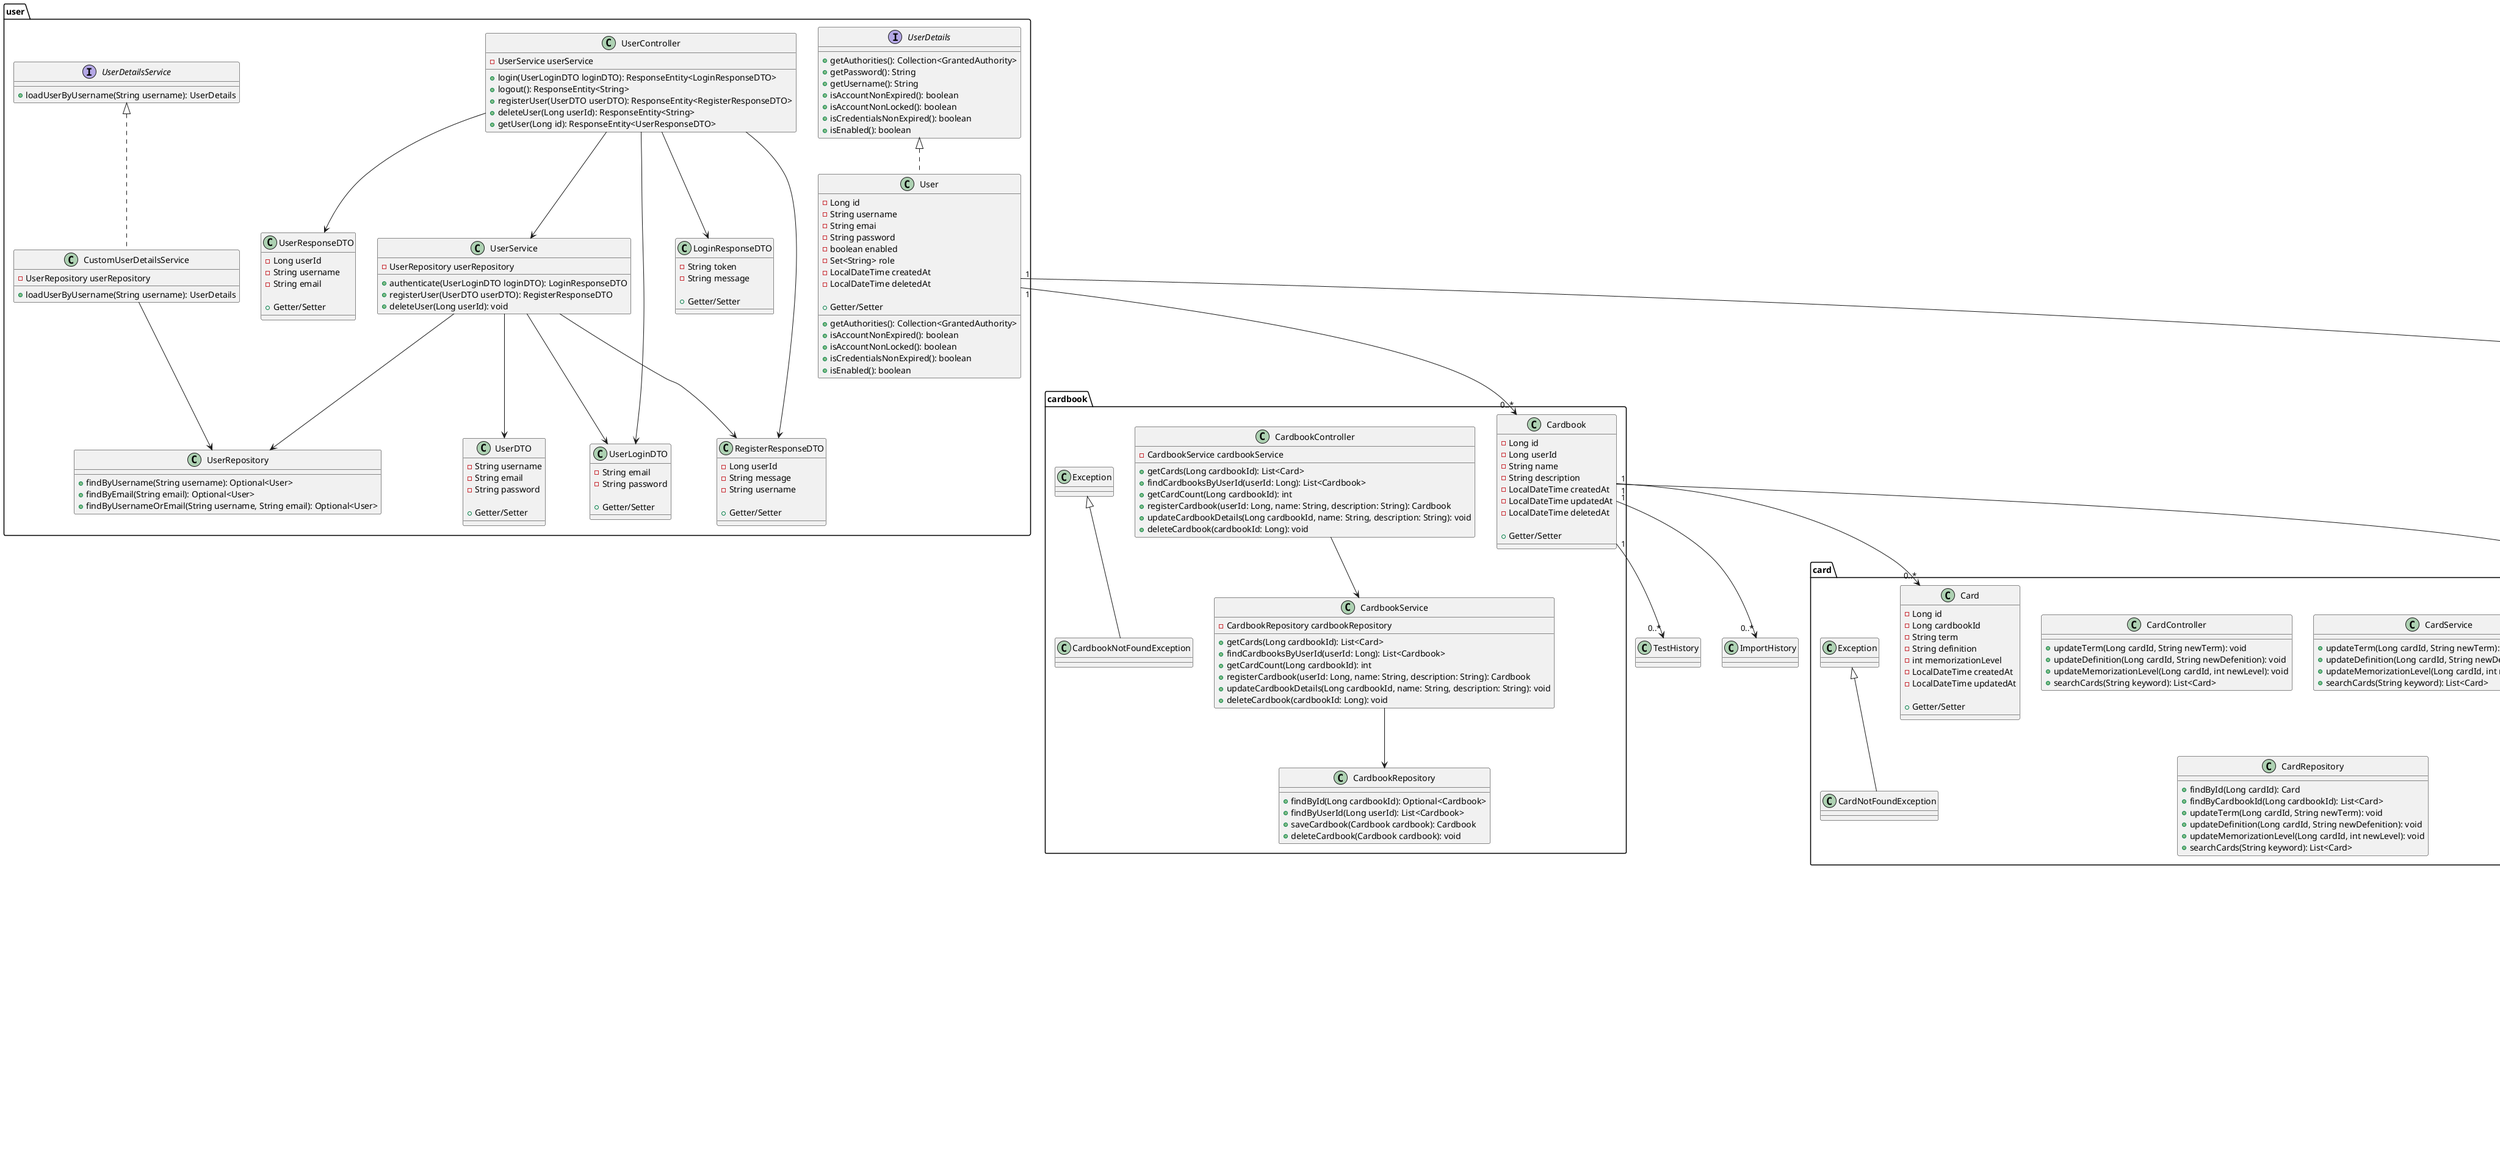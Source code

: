 @startuml tango_class
package user {
    interface UserDetails {
        + getAuthorities(): Collection<GrantedAuthority>
        + getPassword(): String
        + getUsername(): String
        + isAccountNonExpired(): boolean
        + isAccountNonLocked(): boolean
        + isCredentialsNonExpired(): boolean
        + isEnabled(): boolean
    }

    class User implements UserDetails{
        - Long id
        - String username
        - String emai
        - String password
        - boolean enabled
        - Set<String> role
        - LocalDateTime createdAt
        - LocalDateTime deletedAt

        + Getter/Setter
        + getAuthorities(): Collection<GrantedAuthority>
        + isAccountNonExpired(): boolean
        + isAccountNonLocked(): boolean
        + isCredentialsNonExpired(): boolean
        + isEnabled(): boolean
    }

    class UserController {
        - UserService userService

        + login(UserLoginDTO loginDTO): ResponseEntity<LoginResponseDTO>
        + logout(): ResponseEntity<String>
        + registerUser(UserDTO userDTO): ResponseEntity<RegisterResponseDTO>
        + deleteUser(Long userId): ResponseEntity<String>
        + getUser(Long id): ResponseEntity<UserResponseDTO>
    }

    class UserLoginDTO {
        - String email
        - String password

        + Getter/Setter
    }

    class LoginResponseDTO {
        - String token
        - String message

        + Getter/Setter
    }

    class UserDTO {
        - String username
        - String email
        - String password

        + Getter/Setter
    }

    class RegisterResponseDTO {
        - Long userId
        - String message
        - String username

        + Getter/Setter
    }

    class UserResponseDTO {
        - Long userId
        - String username
        - String email

        + Getter/Setter
    }

    class UserService {
        - UserRepository userRepository

        + authenticate(UserLoginDTO loginDTO): LoginResponseDTO
        + registerUser(UserDTO userDTO): RegisterResponseDTO
        + deleteUser(Long userId): void
    }

    interface UserDetailsService {
        + loadUserByUsername(String username): UserDetails
    }

    class CustomUserDetailsService implements UserDetailsService {
        - UserRepository userRepository

        + loadUserByUsername(String username): UserDetails
    }

    class UserRepository {
        + findByUsername(String username): Optional<User>
        + findByEmail(String email): Optional<User>
        + findByUsernameOrEmail(String username, String email): Optional<User>
    }
}

package cardbook {
    class Cardbook {
        - Long id
        - Long userId
        - String name
        - String description
        - LocalDateTime createdAt
        - LocalDateTime updatedAt
        - LocalDateTime deletedAt

        + Getter/Setter
    }

    class CardbookController {
        - CardbookService cardbookService

        + getCards(Long cardbookId): List<Card>
        + findCardbooksByUserId(userId: Long): List<Cardbook>
        + getCardCount(Long cardbookId): int
        + registerCardbook(userId: Long, name: String, description: String): Cardbook
        + updateCardbookDetails(Long cardbookId, name: String, description: String): void
        + deleteCardbook(cardbookId: Long): void
    }

    class CardbookService {
        - CardbookRepository cardbookRepository

        + getCards(Long cardbookId): List<Card>
        + findCardbooksByUserId(userId: Long): List<Cardbook>
        + getCardCount(Long cardbookId): int
        + registerCardbook(userId: Long, name: String, description: String): Cardbook
        + updateCardbookDetails(Long cardbookId, name: String, description: String): void
        + deleteCardbook(cardbookId: Long): void
    }

    class CardbookRepository {
        + findById(Long cardbookId): Optional<Cardbook>
        + findByUserId(Long userId): List<Cardbook>
        + saveCardbook(Cardbook cardbook): Cardbook
        + deleteCardbook(Cardbook cardbook): void
    }

    class CardbookNotFoundException extends Exception{
    }
}

package card {
    class Card {
        - Long id
        - Long cardbookId
        - String term
        - String definition
        - int memorizationLevel
        - LocalDateTime createdAt
        - LocalDateTime updatedAt

        + Getter/Setter
    }

    class CardController {
        + updateTerm(Long cardId, String newTerm): void
        + updateDefinition(Long cardId, String newDefenition): void
        + updateMemorizationLevel(Long cardId, int newLevel): void
        + searchCards(String keyword): List<Card>
    }

    class CardService {
        + updateTerm(Long cardId, String newTerm): void
        + updateDefinition(Long cardId, String newDefenition): void
        + updateMemorizationLevel(Long cardId, int newLevel): void
        + searchCards(String keyword): List<Card>
    }

    class CardRepository {
        + findById(Long cardId): Card
        + findByCardbookId(Long cardbookId): List<Card>
        + updateTerm(Long cardId, String newTerm): void
        + updateDefinition(Long cardId, String newDefenition): void
        + updateMemorizationLevel(Long cardId, int newLevel): void
        + searchCards(String keyword): List<Card>
    }

    class CardNotFoundException extends Exception{
    }
}

package deletedCardbook {
    class DeletedCardbook {
        - Long id
        - Long cardbookId
        - LocalDateTime deletedAt
        - LocalDateTime restoreDeadline

        + Getter/Setter
    }

    class DeletedCardbookController {
        + restoreToCarbook(Long DeletedCardbookId): Cardbook
        + deleteCompletely(Long DeletedCardbookId, LocalDateTime deadline): void
        + listDeletedCardbooksByUser(Long userId): List<DeletedCardbook> // ユーザーごとの削除済みカードブックを取得
    }

    class DeletedCardbookService {
        + restoreToCardbook(Long DeletedCardbookId): Cardbook
        + deleteCompletely(Long DeletedCardbookId, LocalDateTime deadline): void
        + findDeletedCardbooksByUser(Long userId): List<DeletedCardbook> // ユーザーごとの削除済みカードブックを取得するロジックを処理
    }

    class DeletedCardbookRepository {
        + findById(Long DeletedCardbookId): Optional<Cardbook>
        + findByUserId(Long userId): List<DeletedCardbook>
        + deleteById(Long deletedCardbookId, LocalDateTime deadline): void // IDを指定してレコードを完全削除
    }
}

package inquiry {
    class Inquiry {
        - Long id
        - Long userId
        - String type
        - String message
        - String status  // 問い合わせの状態 ("OPEN", "IN_PROGRESS", "CLOSED" など)
        - String adminResponse // 管理者からの返信
        - LocalDateTime createdAt
        - LocalDateTime updatedAt

        + Getter/Setter
    }

    class InquiryController {
        + createInquiry(Long userId, String subject, String message): Inquiry // 新規問い合わせを作成
        + getInquiriesByUser(Long userId): List<Inquiry> // ユーザーの全問い合わせを取得
        + updateInquiryStatus(Long inquiryId, String status): void // 問い合わせの状態を更新
        + respondToInquiry(Long inquiryId, String response): void // 問い合わせに返信
    }

    class InquiryService {
        + createInquiry(Long userId, String subject, String message): Inquiry // 問い合わせを作成
        + getInquiriesByUser(Long userId): List<Inquiry> // ユーザーごとの問い合わせを取得
        + updateInquiryStatus(Long inquiryId, String status): void // 問い合わせの状態を更新
        + respondToInquiry(Long inquiryId, String response): void // 問い合わせに返信
    }

    class InquiryRepository {
        + save(Inquiry inquiry): Inquiry // 問い合わせを保存
        + findById(Long inquiryId): Optional<Inquiry> // 問い合わせをIDで取得
        + findByUserId(Long userId): List<Inquiry> // ユーザーごとの問い合わせを取得
        + update(Inquiry inquiry): void // 問い合わせを更新
    }
}

package csv {
    class CSVImport {
        - Long id // インポートの一意の識別子
        - Long cardbookId // インポートを行ったカードブックのID
        - Long userId // インポートを行ったユーザーのID
        - String fileName // アップロードされたファイル名
        - String status // インポートの状態 ("SUCCESS", "FAILED")
        - String errorMessage // エラーが発生した場合のメッセージ
        - LocalDateTime createdAt // インポートの開始時刻
        - LocalDateTime completedAt // インポートの完了時刻

        + Getter/Setter
    }

    class CSVController {
        + importCSV(MultipartFile file, Long cardbookId): CSVImport // CSVファイルをインポート
        + exportCSV(Long userId): ResponseEntity<Resource> // データをCSVとしてエクスポート
        + getImportHistory(Long userId): List<CSVImport> // インポート履歴を取得
    }

    class CSVService {
        + importCSV(MultipartFile file, Long cardbookId): CSVImport // インポート処理を実行
        + exportCSV(Long cardbookId): Resource // エクスポート処理を実行
        + getImportHistory(Long userId): List<CSVImport> // インポート履歴を取得
    }

    class CSVRepository {
        + saveImportHistory(CSVImport csvImport): CSVImport // インポート履歴を保存
        + findImportHistoryByUserId(Long userId): List<CSVImport> // ユーザーごとのインポート履歴を取得
        + findByCardbookId(Long cardbookId): List<Card> // 単語帳IDでカードを取得
    }
}


User "1" --> "0..*" Cardbook
User "1" --> "0..*" Inquiry
Cardbook "1" --> "0..*" Card
Cardbook "1" -- "1" DeletedCardbook
Cardbook "1" --> "0..*" TestHistory
Cardbook "1" --> "0..*" ImportHistory

UserController --> UserService
UserService --> UserRepository
CustomUserDetailsService --> UserRepository
UserController --> UserLoginDTO
UserController --> LoginResponseDTO
UserController --> RegisterResponseDTO
UserController --> UserResponseDTO
UserService --> UserLoginDTO
UserService --> UserDTO
UserService --> RegisterResponseDTO

CardbookController --> CardbookService
CardbookService --> CardbookRepository

@enduml